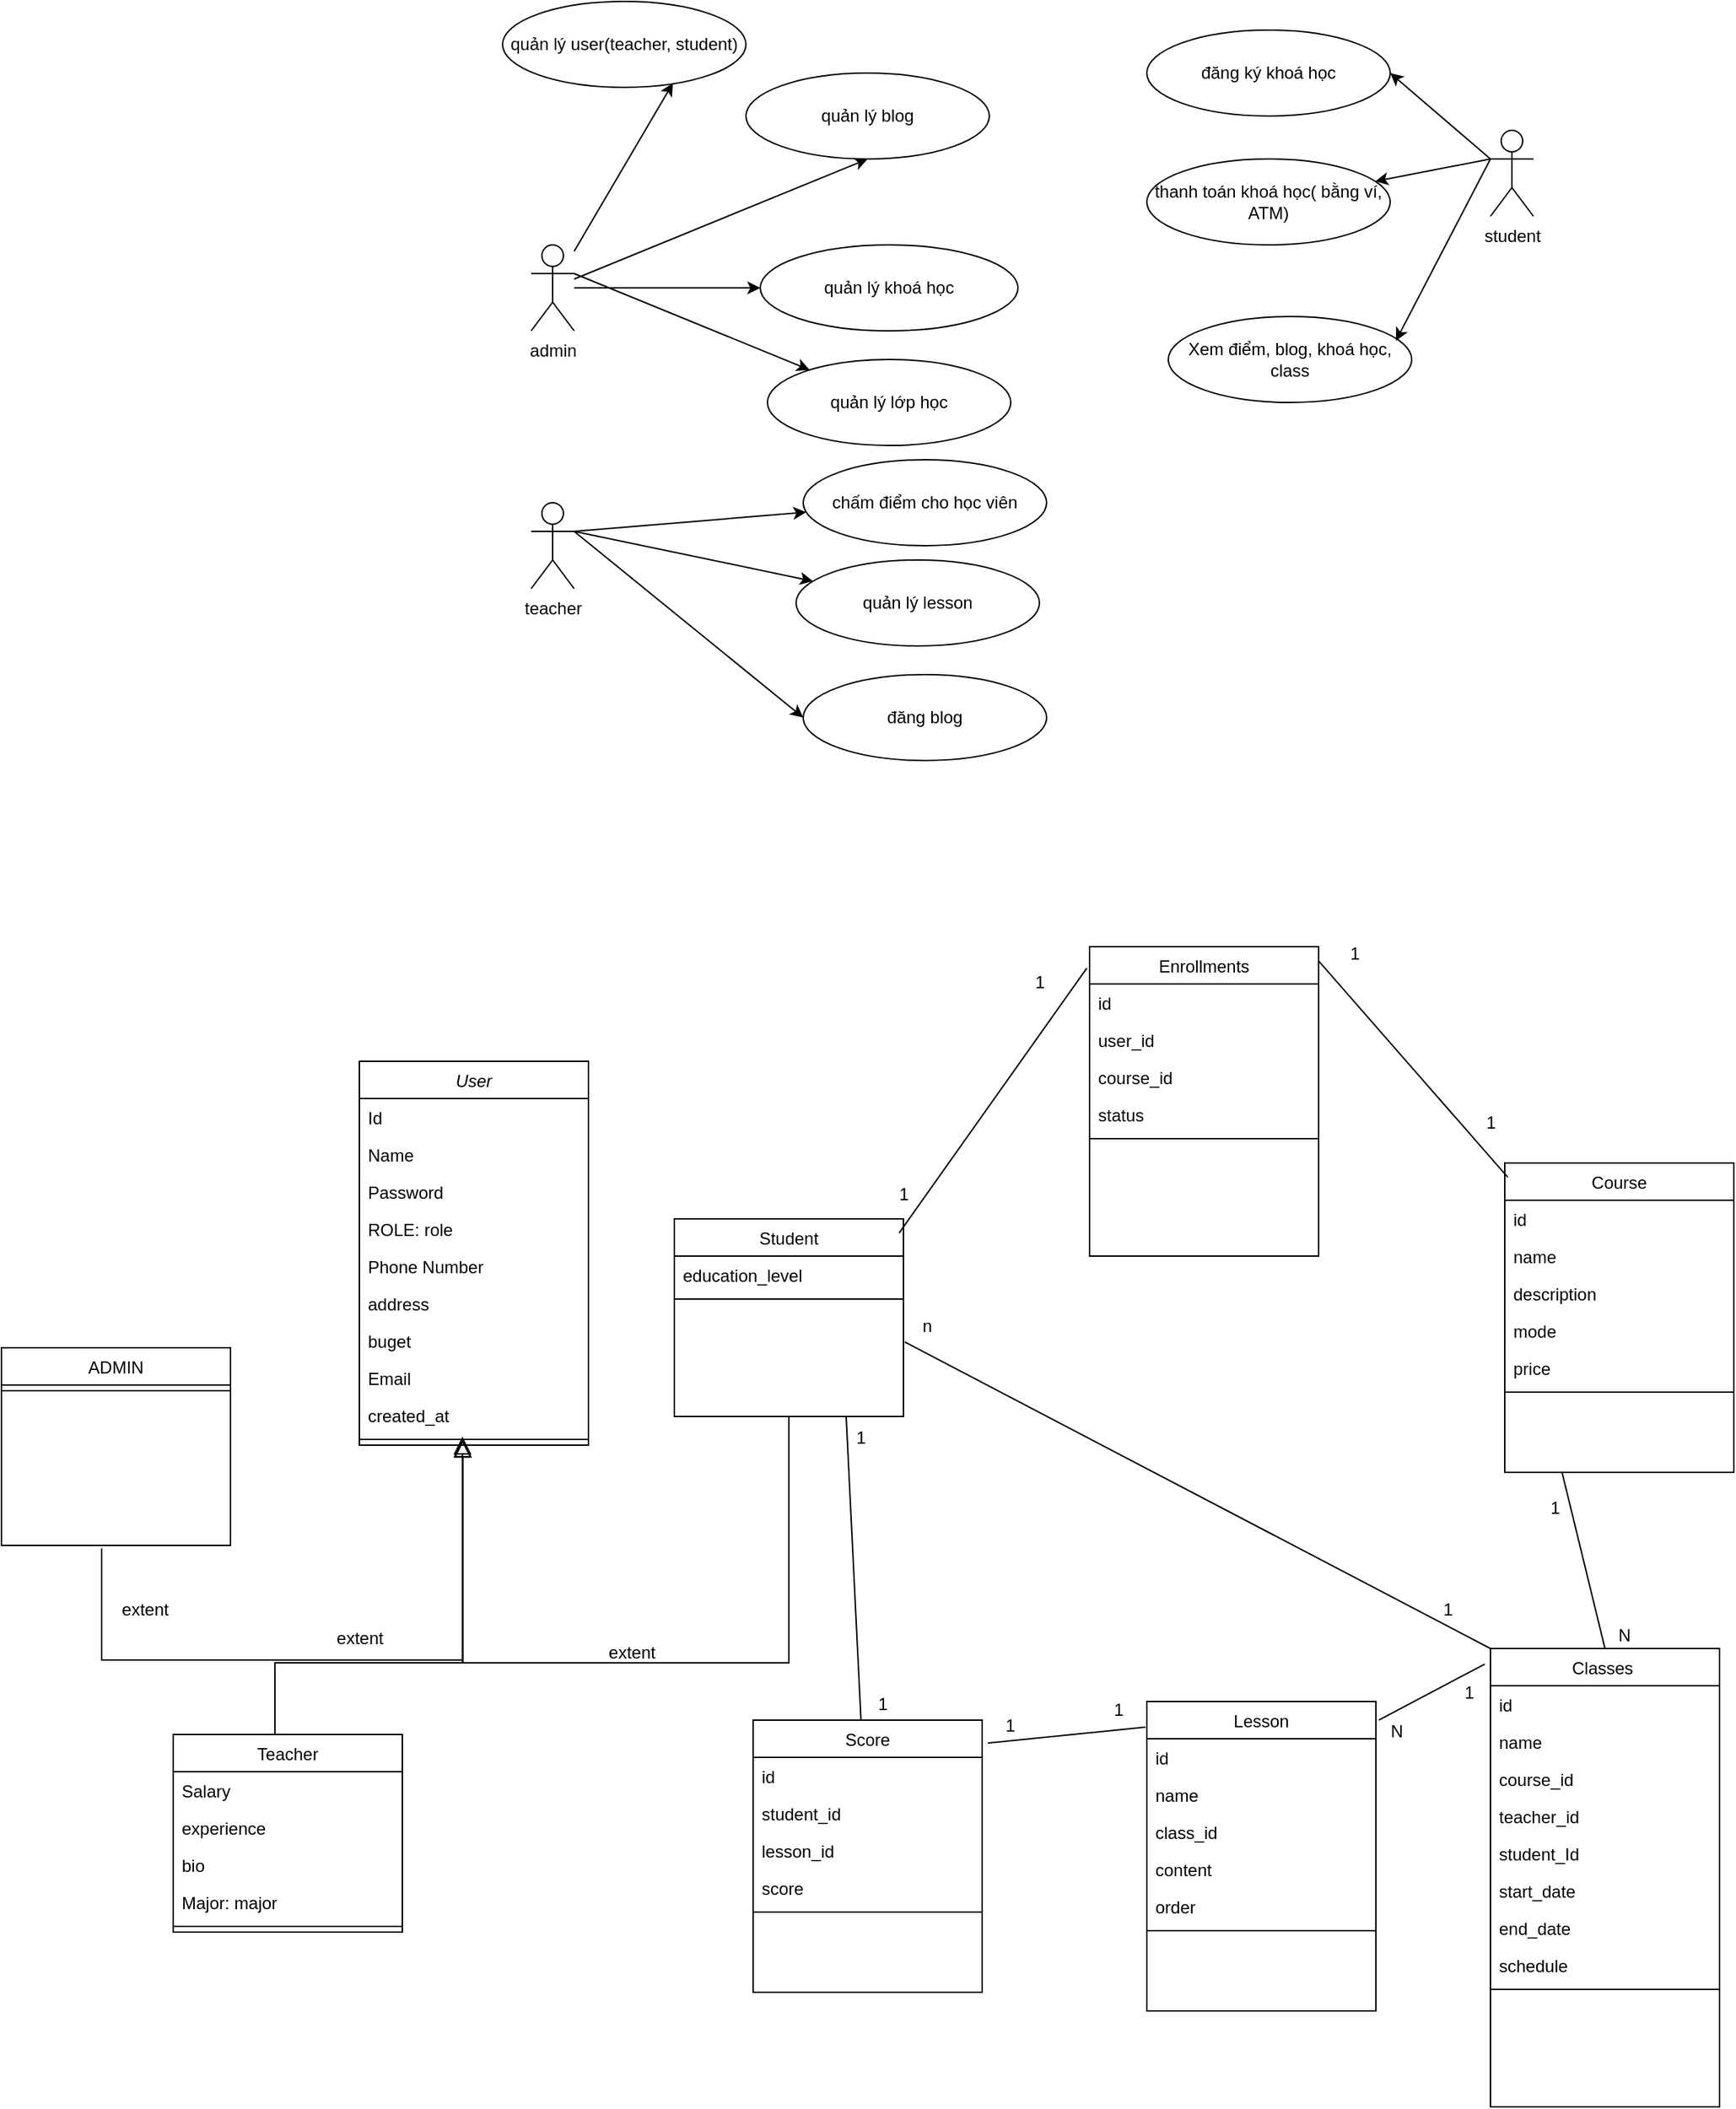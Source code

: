 <mxfile version="26.0.3">
  <diagram name="Trang-1" id="rVKyR7nh_XiS1FZYdpux">
    <mxGraphModel dx="2193" dy="2165" grid="1" gridSize="10" guides="1" tooltips="1" connect="1" arrows="1" fold="1" page="0" pageScale="1" pageWidth="827" pageHeight="1169" math="0" shadow="0">
      <root>
        <mxCell id="0" />
        <mxCell id="1" parent="0" />
        <mxCell id="aw_i3ZSyZ6pOpb74CxK2-1" value="User" style="swimlane;fontStyle=2;align=center;verticalAlign=top;childLayout=stackLayout;horizontal=1;startSize=26;horizontalStack=0;resizeParent=1;resizeLast=0;collapsible=1;marginBottom=0;rounded=0;shadow=0;strokeWidth=1;" parent="1" vertex="1">
          <mxGeometry x="40" y="-90" width="160" height="268" as="geometry">
            <mxRectangle x="230" y="140" width="160" height="26" as="alternateBounds" />
          </mxGeometry>
        </mxCell>
        <mxCell id="aw_i3ZSyZ6pOpb74CxK2-2" value="Id" style="text;align=left;verticalAlign=top;spacingLeft=4;spacingRight=4;overflow=hidden;rotatable=0;points=[[0,0.5],[1,0.5]];portConstraint=eastwest;" parent="aw_i3ZSyZ6pOpb74CxK2-1" vertex="1">
          <mxGeometry y="26" width="160" height="26" as="geometry" />
        </mxCell>
        <mxCell id="aw_i3ZSyZ6pOpb74CxK2-8" value="Name" style="text;align=left;verticalAlign=top;spacingLeft=4;spacingRight=4;overflow=hidden;rotatable=0;points=[[0,0.5],[1,0.5]];portConstraint=eastwest;" parent="aw_i3ZSyZ6pOpb74CxK2-1" vertex="1">
          <mxGeometry y="52" width="160" height="26" as="geometry" />
        </mxCell>
        <mxCell id="aw_i3ZSyZ6pOpb74CxK2-9" value="Password" style="text;align=left;verticalAlign=top;spacingLeft=4;spacingRight=4;overflow=hidden;rotatable=0;points=[[0,0.5],[1,0.5]];portConstraint=eastwest;" parent="aw_i3ZSyZ6pOpb74CxK2-1" vertex="1">
          <mxGeometry y="78" width="160" height="26" as="geometry" />
        </mxCell>
        <mxCell id="aw_i3ZSyZ6pOpb74CxK2-10" value="ROLE: role" style="text;align=left;verticalAlign=top;spacingLeft=4;spacingRight=4;overflow=hidden;rotatable=0;points=[[0,0.5],[1,0.5]];portConstraint=eastwest;" parent="aw_i3ZSyZ6pOpb74CxK2-1" vertex="1">
          <mxGeometry y="104" width="160" height="26" as="geometry" />
        </mxCell>
        <mxCell id="aw_i3ZSyZ6pOpb74CxK2-3" value="Phone Number" style="text;align=left;verticalAlign=top;spacingLeft=4;spacingRight=4;overflow=hidden;rotatable=0;points=[[0,0.5],[1,0.5]];portConstraint=eastwest;rounded=0;shadow=0;html=0;" parent="aw_i3ZSyZ6pOpb74CxK2-1" vertex="1">
          <mxGeometry y="130" width="160" height="26" as="geometry" />
        </mxCell>
        <mxCell id="aw_i3ZSyZ6pOpb74CxK2-41" value="address" style="text;align=left;verticalAlign=top;spacingLeft=4;spacingRight=4;overflow=hidden;rotatable=0;points=[[0,0.5],[1,0.5]];portConstraint=eastwest;rounded=0;shadow=0;html=0;" parent="aw_i3ZSyZ6pOpb74CxK2-1" vertex="1">
          <mxGeometry y="156" width="160" height="26" as="geometry" />
        </mxCell>
        <mxCell id="aw_i3ZSyZ6pOpb74CxK2-98" value="buget" style="text;align=left;verticalAlign=top;spacingLeft=4;spacingRight=4;overflow=hidden;rotatable=0;points=[[0,0.5],[1,0.5]];portConstraint=eastwest;rounded=0;shadow=0;html=0;" parent="aw_i3ZSyZ6pOpb74CxK2-1" vertex="1">
          <mxGeometry y="182" width="160" height="26" as="geometry" />
        </mxCell>
        <mxCell id="aw_i3ZSyZ6pOpb74CxK2-4" value="Email " style="text;align=left;verticalAlign=top;spacingLeft=4;spacingRight=4;overflow=hidden;rotatable=0;points=[[0,0.5],[1,0.5]];portConstraint=eastwest;rounded=0;shadow=0;html=0;" parent="aw_i3ZSyZ6pOpb74CxK2-1" vertex="1">
          <mxGeometry y="208" width="160" height="26" as="geometry" />
        </mxCell>
        <mxCell id="aw_i3ZSyZ6pOpb74CxK2-11" value="created_at" style="text;align=left;verticalAlign=top;spacingLeft=4;spacingRight=4;overflow=hidden;rotatable=0;points=[[0,0.5],[1,0.5]];portConstraint=eastwest;rounded=0;shadow=0;html=0;" parent="aw_i3ZSyZ6pOpb74CxK2-1" vertex="1">
          <mxGeometry y="234" width="160" height="26" as="geometry" />
        </mxCell>
        <mxCell id="aw_i3ZSyZ6pOpb74CxK2-6" value="" style="line;html=1;strokeWidth=1;align=left;verticalAlign=middle;spacingTop=-1;spacingLeft=3;spacingRight=3;rotatable=0;labelPosition=right;points=[];portConstraint=eastwest;" parent="aw_i3ZSyZ6pOpb74CxK2-1" vertex="1">
          <mxGeometry y="260" width="160" height="8" as="geometry" />
        </mxCell>
        <mxCell id="aw_i3ZSyZ6pOpb74CxK2-22" value="Student" style="swimlane;fontStyle=0;align=center;verticalAlign=top;childLayout=stackLayout;horizontal=1;startSize=26;horizontalStack=0;resizeParent=1;resizeLast=0;collapsible=1;marginBottom=0;rounded=0;shadow=0;strokeWidth=1;" parent="1" vertex="1">
          <mxGeometry x="260" y="20" width="160" height="138" as="geometry">
            <mxRectangle x="130" y="380" width="160" height="26" as="alternateBounds" />
          </mxGeometry>
        </mxCell>
        <mxCell id="aw_i3ZSyZ6pOpb74CxK2-23" value="education_level" style="text;align=left;verticalAlign=top;spacingLeft=4;spacingRight=4;overflow=hidden;rotatable=0;points=[[0,0.5],[1,0.5]];portConstraint=eastwest;" parent="aw_i3ZSyZ6pOpb74CxK2-22" vertex="1">
          <mxGeometry y="26" width="160" height="26" as="geometry" />
        </mxCell>
        <mxCell id="aw_i3ZSyZ6pOpb74CxK2-25" value="" style="line;html=1;strokeWidth=1;align=left;verticalAlign=middle;spacingTop=-1;spacingLeft=3;spacingRight=3;rotatable=0;labelPosition=right;points=[];portConstraint=eastwest;" parent="aw_i3ZSyZ6pOpb74CxK2-22" vertex="1">
          <mxGeometry y="52" width="160" height="8" as="geometry" />
        </mxCell>
        <mxCell id="aw_i3ZSyZ6pOpb74CxK2-28" value="" style="endArrow=block;endSize=10;endFill=0;shadow=0;strokeWidth=1;rounded=0;curved=0;edgeStyle=elbowEdgeStyle;elbow=vertical;entryX=0.452;entryY=0.523;entryDx=0;entryDy=0;entryPerimeter=0;exitX=0.444;exitY=0.029;exitDx=0;exitDy=0;exitPerimeter=0;" parent="1" source="aw_i3ZSyZ6pOpb74CxK2-30" target="aw_i3ZSyZ6pOpb74CxK2-6" edge="1">
          <mxGeometry width="160" relative="1" as="geometry">
            <mxPoint x="243.04" y="367.034" as="sourcePoint" />
            <mxPoint x="130" y="308" as="targetPoint" />
            <Array as="points">
              <mxPoint x="200" y="330" />
            </Array>
          </mxGeometry>
        </mxCell>
        <mxCell id="aw_i3ZSyZ6pOpb74CxK2-29" value="" style="endArrow=block;endSize=10;endFill=0;shadow=0;strokeWidth=1;rounded=0;curved=0;edgeStyle=elbowEdgeStyle;elbow=vertical;entryX=0.45;entryY=0.5;entryDx=0;entryDy=0;entryPerimeter=0;exitX=0.5;exitY=1;exitDx=0;exitDy=0;" parent="1" source="aw_i3ZSyZ6pOpb74CxK2-22" target="aw_i3ZSyZ6pOpb74CxK2-6" edge="1">
          <mxGeometry width="160" relative="1" as="geometry">
            <mxPoint x="340" y="170" as="sourcePoint" />
            <mxPoint x="140" y="282" as="targetPoint" />
            <Array as="points">
              <mxPoint x="110" y="330" />
            </Array>
          </mxGeometry>
        </mxCell>
        <mxCell id="aw_i3ZSyZ6pOpb74CxK2-30" value="Teacher" style="swimlane;fontStyle=0;align=center;verticalAlign=top;childLayout=stackLayout;horizontal=1;startSize=26;horizontalStack=0;resizeParent=1;resizeLast=0;collapsible=1;marginBottom=0;rounded=0;shadow=0;strokeWidth=1;" parent="1" vertex="1">
          <mxGeometry x="-90" y="380" width="160" height="138" as="geometry">
            <mxRectangle x="340" y="380" width="170" height="26" as="alternateBounds" />
          </mxGeometry>
        </mxCell>
        <mxCell id="aw_i3ZSyZ6pOpb74CxK2-31" value="Salary" style="text;align=left;verticalAlign=top;spacingLeft=4;spacingRight=4;overflow=hidden;rotatable=0;points=[[0,0.5],[1,0.5]];portConstraint=eastwest;" parent="aw_i3ZSyZ6pOpb74CxK2-30" vertex="1">
          <mxGeometry y="26" width="160" height="26" as="geometry" />
        </mxCell>
        <mxCell id="aw_i3ZSyZ6pOpb74CxK2-33" value="experience" style="text;align=left;verticalAlign=top;spacingLeft=4;spacingRight=4;overflow=hidden;rotatable=0;points=[[0,0.5],[1,0.5]];portConstraint=eastwest;" parent="aw_i3ZSyZ6pOpb74CxK2-30" vertex="1">
          <mxGeometry y="52" width="160" height="26" as="geometry" />
        </mxCell>
        <mxCell id="aw_i3ZSyZ6pOpb74CxK2-34" value="bio" style="text;align=left;verticalAlign=top;spacingLeft=4;spacingRight=4;overflow=hidden;rotatable=0;points=[[0,0.5],[1,0.5]];portConstraint=eastwest;" parent="aw_i3ZSyZ6pOpb74CxK2-30" vertex="1">
          <mxGeometry y="78" width="160" height="26" as="geometry" />
        </mxCell>
        <mxCell id="aw_i3ZSyZ6pOpb74CxK2-35" value="Major: major&#xa;" style="text;align=left;verticalAlign=top;spacingLeft=4;spacingRight=4;overflow=hidden;rotatable=0;points=[[0,0.5],[1,0.5]];portConstraint=eastwest;" parent="aw_i3ZSyZ6pOpb74CxK2-30" vertex="1">
          <mxGeometry y="104" width="160" height="26" as="geometry" />
        </mxCell>
        <mxCell id="aw_i3ZSyZ6pOpb74CxK2-32" value="" style="line;html=1;strokeWidth=1;align=left;verticalAlign=middle;spacingTop=-1;spacingLeft=3;spacingRight=3;rotatable=0;labelPosition=right;points=[];portConstraint=eastwest;" parent="aw_i3ZSyZ6pOpb74CxK2-30" vertex="1">
          <mxGeometry y="130" width="160" height="8" as="geometry" />
        </mxCell>
        <mxCell id="aw_i3ZSyZ6pOpb74CxK2-36" value="Course" style="swimlane;fontStyle=0;align=center;verticalAlign=top;childLayout=stackLayout;horizontal=1;startSize=26;horizontalStack=0;resizeParent=1;resizeLast=0;collapsible=1;marginBottom=0;rounded=0;shadow=0;strokeWidth=1;" parent="1" vertex="1">
          <mxGeometry x="840" y="-19" width="160" height="216" as="geometry">
            <mxRectangle x="130" y="380" width="160" height="26" as="alternateBounds" />
          </mxGeometry>
        </mxCell>
        <mxCell id="aw_i3ZSyZ6pOpb74CxK2-37" value="id" style="text;align=left;verticalAlign=top;spacingLeft=4;spacingRight=4;overflow=hidden;rotatable=0;points=[[0,0.5],[1,0.5]];portConstraint=eastwest;" parent="aw_i3ZSyZ6pOpb74CxK2-36" vertex="1">
          <mxGeometry y="26" width="160" height="26" as="geometry" />
        </mxCell>
        <mxCell id="aw_i3ZSyZ6pOpb74CxK2-42" value="name" style="text;align=left;verticalAlign=top;spacingLeft=4;spacingRight=4;overflow=hidden;rotatable=0;points=[[0,0.5],[1,0.5]];portConstraint=eastwest;" parent="aw_i3ZSyZ6pOpb74CxK2-36" vertex="1">
          <mxGeometry y="52" width="160" height="26" as="geometry" />
        </mxCell>
        <mxCell id="aw_i3ZSyZ6pOpb74CxK2-44" value="description" style="text;align=left;verticalAlign=top;spacingLeft=4;spacingRight=4;overflow=hidden;rotatable=0;points=[[0,0.5],[1,0.5]];portConstraint=eastwest;" parent="aw_i3ZSyZ6pOpb74CxK2-36" vertex="1">
          <mxGeometry y="78" width="160" height="26" as="geometry" />
        </mxCell>
        <mxCell id="aw_i3ZSyZ6pOpb74CxK2-45" value="mode" style="text;align=left;verticalAlign=top;spacingLeft=4;spacingRight=4;overflow=hidden;rotatable=0;points=[[0,0.5],[1,0.5]];portConstraint=eastwest;" parent="aw_i3ZSyZ6pOpb74CxK2-36" vertex="1">
          <mxGeometry y="104" width="160" height="26" as="geometry" />
        </mxCell>
        <mxCell id="aw_i3ZSyZ6pOpb74CxK2-94" value="price" style="text;align=left;verticalAlign=top;spacingLeft=4;spacingRight=4;overflow=hidden;rotatable=0;points=[[0,0.5],[1,0.5]];portConstraint=eastwest;" parent="aw_i3ZSyZ6pOpb74CxK2-36" vertex="1">
          <mxGeometry y="130" width="160" height="26" as="geometry" />
        </mxCell>
        <mxCell id="aw_i3ZSyZ6pOpb74CxK2-38" value="" style="line;html=1;strokeWidth=1;align=left;verticalAlign=middle;spacingTop=-1;spacingLeft=3;spacingRight=3;rotatable=0;labelPosition=right;points=[];portConstraint=eastwest;" parent="aw_i3ZSyZ6pOpb74CxK2-36" vertex="1">
          <mxGeometry y="156" width="160" height="8" as="geometry" />
        </mxCell>
        <mxCell id="aw_i3ZSyZ6pOpb74CxK2-46" value="Classes " style="swimlane;fontStyle=0;align=center;verticalAlign=top;childLayout=stackLayout;horizontal=1;startSize=26;horizontalStack=0;resizeParent=1;resizeLast=0;collapsible=1;marginBottom=0;rounded=0;shadow=0;strokeWidth=1;" parent="1" vertex="1">
          <mxGeometry x="830" y="320" width="160" height="320" as="geometry">
            <mxRectangle x="130" y="380" width="160" height="26" as="alternateBounds" />
          </mxGeometry>
        </mxCell>
        <mxCell id="aw_i3ZSyZ6pOpb74CxK2-47" value="id" style="text;align=left;verticalAlign=top;spacingLeft=4;spacingRight=4;overflow=hidden;rotatable=0;points=[[0,0.5],[1,0.5]];portConstraint=eastwest;" parent="aw_i3ZSyZ6pOpb74CxK2-46" vertex="1">
          <mxGeometry y="26" width="160" height="26" as="geometry" />
        </mxCell>
        <mxCell id="aw_i3ZSyZ6pOpb74CxK2-48" value="name" style="text;align=left;verticalAlign=top;spacingLeft=4;spacingRight=4;overflow=hidden;rotatable=0;points=[[0,0.5],[1,0.5]];portConstraint=eastwest;" parent="aw_i3ZSyZ6pOpb74CxK2-46" vertex="1">
          <mxGeometry y="52" width="160" height="26" as="geometry" />
        </mxCell>
        <mxCell id="aw_i3ZSyZ6pOpb74CxK2-49" value="course_id" style="text;align=left;verticalAlign=top;spacingLeft=4;spacingRight=4;overflow=hidden;rotatable=0;points=[[0,0.5],[1,0.5]];portConstraint=eastwest;" parent="aw_i3ZSyZ6pOpb74CxK2-46" vertex="1">
          <mxGeometry y="78" width="160" height="26" as="geometry" />
        </mxCell>
        <mxCell id="aw_i3ZSyZ6pOpb74CxK2-50" value="teacher_id" style="text;align=left;verticalAlign=top;spacingLeft=4;spacingRight=4;overflow=hidden;rotatable=0;points=[[0,0.5],[1,0.5]];portConstraint=eastwest;" parent="aw_i3ZSyZ6pOpb74CxK2-46" vertex="1">
          <mxGeometry y="104" width="160" height="26" as="geometry" />
        </mxCell>
        <mxCell id="aw_i3ZSyZ6pOpb74CxK2-68" value="student_Id&#xa;" style="text;align=left;verticalAlign=top;spacingLeft=4;spacingRight=4;overflow=hidden;rotatable=0;points=[[0,0.5],[1,0.5]];portConstraint=eastwest;" parent="aw_i3ZSyZ6pOpb74CxK2-46" vertex="1">
          <mxGeometry y="130" width="160" height="26" as="geometry" />
        </mxCell>
        <mxCell id="aw_i3ZSyZ6pOpb74CxK2-51" value="start_date" style="text;align=left;verticalAlign=top;spacingLeft=4;spacingRight=4;overflow=hidden;rotatable=0;points=[[0,0.5],[1,0.5]];portConstraint=eastwest;" parent="aw_i3ZSyZ6pOpb74CxK2-46" vertex="1">
          <mxGeometry y="156" width="160" height="26" as="geometry" />
        </mxCell>
        <mxCell id="aw_i3ZSyZ6pOpb74CxK2-55" value="end_date" style="text;align=left;verticalAlign=top;spacingLeft=4;spacingRight=4;overflow=hidden;rotatable=0;points=[[0,0.5],[1,0.5]];portConstraint=eastwest;" parent="aw_i3ZSyZ6pOpb74CxK2-46" vertex="1">
          <mxGeometry y="182" width="160" height="26" as="geometry" />
        </mxCell>
        <mxCell id="aw_i3ZSyZ6pOpb74CxK2-56" value="schedule" style="text;align=left;verticalAlign=top;spacingLeft=4;spacingRight=4;overflow=hidden;rotatable=0;points=[[0,0.5],[1,0.5]];portConstraint=eastwest;" parent="aw_i3ZSyZ6pOpb74CxK2-46" vertex="1">
          <mxGeometry y="208" width="160" height="26" as="geometry" />
        </mxCell>
        <mxCell id="aw_i3ZSyZ6pOpb74CxK2-52" value="" style="line;html=1;strokeWidth=1;align=left;verticalAlign=middle;spacingTop=-1;spacingLeft=3;spacingRight=3;rotatable=0;labelPosition=right;points=[];portConstraint=eastwest;" parent="aw_i3ZSyZ6pOpb74CxK2-46" vertex="1">
          <mxGeometry y="234" width="160" height="8" as="geometry" />
        </mxCell>
        <mxCell id="aw_i3ZSyZ6pOpb74CxK2-57" value="Lesson" style="swimlane;fontStyle=0;align=center;verticalAlign=top;childLayout=stackLayout;horizontal=1;startSize=26;horizontalStack=0;resizeParent=1;resizeLast=0;collapsible=1;marginBottom=0;rounded=0;shadow=0;strokeWidth=1;" parent="1" vertex="1">
          <mxGeometry x="590" y="357" width="160" height="216" as="geometry">
            <mxRectangle x="130" y="380" width="160" height="26" as="alternateBounds" />
          </mxGeometry>
        </mxCell>
        <mxCell id="aw_i3ZSyZ6pOpb74CxK2-58" value="id" style="text;align=left;verticalAlign=top;spacingLeft=4;spacingRight=4;overflow=hidden;rotatable=0;points=[[0,0.5],[1,0.5]];portConstraint=eastwest;" parent="aw_i3ZSyZ6pOpb74CxK2-57" vertex="1">
          <mxGeometry y="26" width="160" height="26" as="geometry" />
        </mxCell>
        <mxCell id="aw_i3ZSyZ6pOpb74CxK2-60" value="name" style="text;align=left;verticalAlign=top;spacingLeft=4;spacingRight=4;overflow=hidden;rotatable=0;points=[[0,0.5],[1,0.5]];portConstraint=eastwest;" parent="aw_i3ZSyZ6pOpb74CxK2-57" vertex="1">
          <mxGeometry y="52" width="160" height="26" as="geometry" />
        </mxCell>
        <mxCell id="aw_i3ZSyZ6pOpb74CxK2-102" value="class_id" style="text;align=left;verticalAlign=top;spacingLeft=4;spacingRight=4;overflow=hidden;rotatable=0;points=[[0,0.5],[1,0.5]];portConstraint=eastwest;" parent="aw_i3ZSyZ6pOpb74CxK2-57" vertex="1">
          <mxGeometry y="78" width="160" height="26" as="geometry" />
        </mxCell>
        <mxCell id="aw_i3ZSyZ6pOpb74CxK2-61" value="content" style="text;align=left;verticalAlign=top;spacingLeft=4;spacingRight=4;overflow=hidden;rotatable=0;points=[[0,0.5],[1,0.5]];portConstraint=eastwest;" parent="aw_i3ZSyZ6pOpb74CxK2-57" vertex="1">
          <mxGeometry y="104" width="160" height="26" as="geometry" />
        </mxCell>
        <mxCell id="aw_i3ZSyZ6pOpb74CxK2-62" value="order" style="text;align=left;verticalAlign=top;spacingLeft=4;spacingRight=4;overflow=hidden;rotatable=0;points=[[0,0.5],[1,0.5]];portConstraint=eastwest;" parent="aw_i3ZSyZ6pOpb74CxK2-57" vertex="1">
          <mxGeometry y="130" width="160" height="26" as="geometry" />
        </mxCell>
        <mxCell id="aw_i3ZSyZ6pOpb74CxK2-63" value="" style="line;html=1;strokeWidth=1;align=left;verticalAlign=middle;spacingTop=-1;spacingLeft=3;spacingRight=3;rotatable=0;labelPosition=right;points=[];portConstraint=eastwest;" parent="aw_i3ZSyZ6pOpb74CxK2-57" vertex="1">
          <mxGeometry y="156" width="160" height="8" as="geometry" />
        </mxCell>
        <mxCell id="aw_i3ZSyZ6pOpb74CxK2-69" value="Score" style="swimlane;fontStyle=0;align=center;verticalAlign=top;childLayout=stackLayout;horizontal=1;startSize=26;horizontalStack=0;resizeParent=1;resizeLast=0;collapsible=1;marginBottom=0;rounded=0;shadow=0;strokeWidth=1;" parent="1" vertex="1">
          <mxGeometry x="315" y="370" width="160" height="190" as="geometry">
            <mxRectangle x="130" y="380" width="160" height="26" as="alternateBounds" />
          </mxGeometry>
        </mxCell>
        <mxCell id="aw_i3ZSyZ6pOpb74CxK2-70" value="id&#xa;" style="text;align=left;verticalAlign=top;spacingLeft=4;spacingRight=4;overflow=hidden;rotatable=0;points=[[0,0.5],[1,0.5]];portConstraint=eastwest;" parent="aw_i3ZSyZ6pOpb74CxK2-69" vertex="1">
          <mxGeometry y="26" width="160" height="26" as="geometry" />
        </mxCell>
        <mxCell id="aw_i3ZSyZ6pOpb74CxK2-76" value="student_id" style="text;align=left;verticalAlign=top;spacingLeft=4;spacingRight=4;overflow=hidden;rotatable=0;points=[[0,0.5],[1,0.5]];portConstraint=eastwest;" parent="aw_i3ZSyZ6pOpb74CxK2-69" vertex="1">
          <mxGeometry y="52" width="160" height="26" as="geometry" />
        </mxCell>
        <mxCell id="aw_i3ZSyZ6pOpb74CxK2-77" value="lesson_id" style="text;align=left;verticalAlign=top;spacingLeft=4;spacingRight=4;overflow=hidden;rotatable=0;points=[[0,0.5],[1,0.5]];portConstraint=eastwest;" parent="aw_i3ZSyZ6pOpb74CxK2-69" vertex="1">
          <mxGeometry y="78" width="160" height="26" as="geometry" />
        </mxCell>
        <mxCell id="aw_i3ZSyZ6pOpb74CxK2-80" value="score" style="text;align=left;verticalAlign=top;spacingLeft=4;spacingRight=4;overflow=hidden;rotatable=0;points=[[0,0.5],[1,0.5]];portConstraint=eastwest;" parent="aw_i3ZSyZ6pOpb74CxK2-69" vertex="1">
          <mxGeometry y="104" width="160" height="26" as="geometry" />
        </mxCell>
        <mxCell id="aw_i3ZSyZ6pOpb74CxK2-71" value="" style="line;html=1;strokeWidth=1;align=left;verticalAlign=middle;spacingTop=-1;spacingLeft=3;spacingRight=3;rotatable=0;labelPosition=right;points=[];portConstraint=eastwest;" parent="aw_i3ZSyZ6pOpb74CxK2-69" vertex="1">
          <mxGeometry y="130" width="160" height="8" as="geometry" />
        </mxCell>
        <mxCell id="aw_i3ZSyZ6pOpb74CxK2-82" value="Enrollments" style="swimlane;fontStyle=0;align=center;verticalAlign=top;childLayout=stackLayout;horizontal=1;startSize=26;horizontalStack=0;resizeParent=1;resizeLast=0;collapsible=1;marginBottom=0;rounded=0;shadow=0;strokeWidth=1;" parent="1" vertex="1">
          <mxGeometry x="550" y="-170" width="160" height="216" as="geometry">
            <mxRectangle x="130" y="380" width="160" height="26" as="alternateBounds" />
          </mxGeometry>
        </mxCell>
        <mxCell id="aw_i3ZSyZ6pOpb74CxK2-83" value="id" style="text;align=left;verticalAlign=top;spacingLeft=4;spacingRight=4;overflow=hidden;rotatable=0;points=[[0,0.5],[1,0.5]];portConstraint=eastwest;" parent="aw_i3ZSyZ6pOpb74CxK2-82" vertex="1">
          <mxGeometry y="26" width="160" height="26" as="geometry" />
        </mxCell>
        <mxCell id="aw_i3ZSyZ6pOpb74CxK2-84" value="user_id" style="text;align=left;verticalAlign=top;spacingLeft=4;spacingRight=4;overflow=hidden;rotatable=0;points=[[0,0.5],[1,0.5]];portConstraint=eastwest;" parent="aw_i3ZSyZ6pOpb74CxK2-82" vertex="1">
          <mxGeometry y="52" width="160" height="26" as="geometry" />
        </mxCell>
        <mxCell id="aw_i3ZSyZ6pOpb74CxK2-85" value="course_id" style="text;align=left;verticalAlign=top;spacingLeft=4;spacingRight=4;overflow=hidden;rotatable=0;points=[[0,0.5],[1,0.5]];portConstraint=eastwest;" parent="aw_i3ZSyZ6pOpb74CxK2-82" vertex="1">
          <mxGeometry y="78" width="160" height="26" as="geometry" />
        </mxCell>
        <mxCell id="aw_i3ZSyZ6pOpb74CxK2-86" value="status" style="text;align=left;verticalAlign=top;spacingLeft=4;spacingRight=4;overflow=hidden;rotatable=0;points=[[0,0.5],[1,0.5]];portConstraint=eastwest;" parent="aw_i3ZSyZ6pOpb74CxK2-82" vertex="1">
          <mxGeometry y="104" width="160" height="26" as="geometry" />
        </mxCell>
        <mxCell id="aw_i3ZSyZ6pOpb74CxK2-87" value="" style="line;html=1;strokeWidth=1;align=left;verticalAlign=middle;spacingTop=-1;spacingLeft=3;spacingRight=3;rotatable=0;labelPosition=right;points=[];portConstraint=eastwest;" parent="aw_i3ZSyZ6pOpb74CxK2-82" vertex="1">
          <mxGeometry y="130" width="160" height="8" as="geometry" />
        </mxCell>
        <mxCell id="heB53jGHx2SAs-rPZqRT-1" value="admin" style="shape=umlActor;verticalLabelPosition=bottom;verticalAlign=top;html=1;outlineConnect=0;" parent="1" vertex="1">
          <mxGeometry x="160" y="-660" width="30" height="60" as="geometry" />
        </mxCell>
        <mxCell id="heB53jGHx2SAs-rPZqRT-2" value="teacher" style="shape=umlActor;verticalLabelPosition=bottom;verticalAlign=top;html=1;outlineConnect=0;" parent="1" vertex="1">
          <mxGeometry x="160" y="-480" width="30" height="60" as="geometry" />
        </mxCell>
        <mxCell id="heB53jGHx2SAs-rPZqRT-6" value="quản lý blog" style="ellipse;whiteSpace=wrap;html=1;" parent="1" vertex="1">
          <mxGeometry x="310" y="-780" width="170" height="60" as="geometry" />
        </mxCell>
        <mxCell id="heB53jGHx2SAs-rPZqRT-7" style="edgeStyle=orthogonalEdgeStyle;rounded=0;orthogonalLoop=1;jettySize=auto;html=1;exitX=0.5;exitY=1;exitDx=0;exitDy=0;" parent="1" source="heB53jGHx2SAs-rPZqRT-6" target="heB53jGHx2SAs-rPZqRT-6" edge="1">
          <mxGeometry relative="1" as="geometry" />
        </mxCell>
        <mxCell id="heB53jGHx2SAs-rPZqRT-9" value="quản lý khoá học" style="ellipse;whiteSpace=wrap;html=1;" parent="1" vertex="1">
          <mxGeometry x="320" y="-660" width="180" height="60" as="geometry" />
        </mxCell>
        <mxCell id="heB53jGHx2SAs-rPZqRT-10" value="quản lý lớp học" style="ellipse;whiteSpace=wrap;html=1;" parent="1" vertex="1">
          <mxGeometry x="325" y="-580" width="170" height="60" as="geometry" />
        </mxCell>
        <mxCell id="heB53jGHx2SAs-rPZqRT-11" value="quản lý user(teacher, student)" style="ellipse;whiteSpace=wrap;html=1;" parent="1" vertex="1">
          <mxGeometry x="140" y="-830" width="170" height="60" as="geometry" />
        </mxCell>
        <mxCell id="heB53jGHx2SAs-rPZqRT-12" value="chấm điểm cho học viên" style="ellipse;whiteSpace=wrap;html=1;" parent="1" vertex="1">
          <mxGeometry x="350" y="-510" width="170" height="60" as="geometry" />
        </mxCell>
        <mxCell id="heB53jGHx2SAs-rPZqRT-13" value="đăng blog" style="ellipse;whiteSpace=wrap;html=1;" parent="1" vertex="1">
          <mxGeometry x="350" y="-360" width="170" height="60" as="geometry" />
        </mxCell>
        <mxCell id="heB53jGHx2SAs-rPZqRT-14" value="quản lý lesson" style="ellipse;whiteSpace=wrap;html=1;" parent="1" vertex="1">
          <mxGeometry x="345" y="-440" width="170" height="60" as="geometry" />
        </mxCell>
        <mxCell id="heB53jGHx2SAs-rPZqRT-15" value="student" style="shape=umlActor;verticalLabelPosition=bottom;verticalAlign=top;html=1;outlineConnect=0;" parent="1" vertex="1">
          <mxGeometry x="830" y="-740" width="30" height="60" as="geometry" />
        </mxCell>
        <mxCell id="heB53jGHx2SAs-rPZqRT-16" value="đăng ký khoá học" style="ellipse;whiteSpace=wrap;html=1;" parent="1" vertex="1">
          <mxGeometry x="590" y="-810" width="170" height="60" as="geometry" />
        </mxCell>
        <mxCell id="heB53jGHx2SAs-rPZqRT-17" value="thanh toán khoá học( bằng ví, ATM)" style="ellipse;whiteSpace=wrap;html=1;" parent="1" vertex="1">
          <mxGeometry x="590" y="-720" width="170" height="60" as="geometry" />
        </mxCell>
        <mxCell id="heB53jGHx2SAs-rPZqRT-19" value="Xem điểm, blog, khoá học, class" style="ellipse;whiteSpace=wrap;html=1;" parent="1" vertex="1">
          <mxGeometry x="605" y="-610" width="170" height="60" as="geometry" />
        </mxCell>
        <mxCell id="heB53jGHx2SAs-rPZqRT-20" value="" style="endArrow=classic;html=1;rounded=0;entryX=0.7;entryY=0.95;entryDx=0;entryDy=0;entryPerimeter=0;" parent="1" source="heB53jGHx2SAs-rPZqRT-1" target="heB53jGHx2SAs-rPZqRT-11" edge="1">
          <mxGeometry width="50" height="50" relative="1" as="geometry">
            <mxPoint x="370" y="-650" as="sourcePoint" />
            <mxPoint x="420" y="-700" as="targetPoint" />
          </mxGeometry>
        </mxCell>
        <mxCell id="heB53jGHx2SAs-rPZqRT-21" value="" style="endArrow=classic;html=1;rounded=0;entryX=0.5;entryY=1;entryDx=0;entryDy=0;" parent="1" source="heB53jGHx2SAs-rPZqRT-1" target="heB53jGHx2SAs-rPZqRT-6" edge="1">
          <mxGeometry width="50" height="50" relative="1" as="geometry">
            <mxPoint x="370" y="-650" as="sourcePoint" />
            <mxPoint x="420" y="-700" as="targetPoint" />
          </mxGeometry>
        </mxCell>
        <mxCell id="heB53jGHx2SAs-rPZqRT-22" value="" style="endArrow=classic;html=1;rounded=0;" parent="1" source="heB53jGHx2SAs-rPZqRT-1" target="heB53jGHx2SAs-rPZqRT-9" edge="1">
          <mxGeometry width="50" height="50" relative="1" as="geometry">
            <mxPoint x="370" y="-650" as="sourcePoint" />
            <mxPoint x="420" y="-700" as="targetPoint" />
          </mxGeometry>
        </mxCell>
        <mxCell id="heB53jGHx2SAs-rPZqRT-23" value="" style="endArrow=classic;html=1;rounded=0;exitX=1;exitY=0.333;exitDx=0;exitDy=0;exitPerimeter=0;" parent="1" source="heB53jGHx2SAs-rPZqRT-1" target="heB53jGHx2SAs-rPZqRT-10" edge="1">
          <mxGeometry width="50" height="50" relative="1" as="geometry">
            <mxPoint x="370" y="-680" as="sourcePoint" />
            <mxPoint x="420" y="-730" as="targetPoint" />
          </mxGeometry>
        </mxCell>
        <mxCell id="heB53jGHx2SAs-rPZqRT-24" value="" style="endArrow=classic;html=1;rounded=0;exitX=1;exitY=0.333;exitDx=0;exitDy=0;exitPerimeter=0;" parent="1" source="heB53jGHx2SAs-rPZqRT-2" target="heB53jGHx2SAs-rPZqRT-12" edge="1">
          <mxGeometry width="50" height="50" relative="1" as="geometry">
            <mxPoint x="370" y="-560" as="sourcePoint" />
            <mxPoint x="420" y="-610" as="targetPoint" />
          </mxGeometry>
        </mxCell>
        <mxCell id="heB53jGHx2SAs-rPZqRT-25" value="" style="endArrow=classic;html=1;rounded=0;exitX=1;exitY=0.333;exitDx=0;exitDy=0;exitPerimeter=0;" parent="1" source="heB53jGHx2SAs-rPZqRT-2" target="heB53jGHx2SAs-rPZqRT-14" edge="1">
          <mxGeometry width="50" height="50" relative="1" as="geometry">
            <mxPoint x="370" y="-560" as="sourcePoint" />
            <mxPoint x="420" y="-610" as="targetPoint" />
          </mxGeometry>
        </mxCell>
        <mxCell id="heB53jGHx2SAs-rPZqRT-26" value="" style="endArrow=classic;html=1;rounded=0;exitX=1;exitY=0.333;exitDx=0;exitDy=0;exitPerimeter=0;entryX=0;entryY=0.5;entryDx=0;entryDy=0;" parent="1" source="heB53jGHx2SAs-rPZqRT-2" target="heB53jGHx2SAs-rPZqRT-13" edge="1">
          <mxGeometry width="50" height="50" relative="1" as="geometry">
            <mxPoint x="370" y="-560" as="sourcePoint" />
            <mxPoint x="420" y="-610" as="targetPoint" />
          </mxGeometry>
        </mxCell>
        <mxCell id="heB53jGHx2SAs-rPZqRT-30" value="" style="endArrow=classic;html=1;rounded=0;entryX=1;entryY=0.5;entryDx=0;entryDy=0;exitX=0;exitY=0.333;exitDx=0;exitDy=0;exitPerimeter=0;" parent="1" source="heB53jGHx2SAs-rPZqRT-15" target="heB53jGHx2SAs-rPZqRT-16" edge="1">
          <mxGeometry width="50" height="50" relative="1" as="geometry">
            <mxPoint x="370" y="-560" as="sourcePoint" />
            <mxPoint x="420" y="-610" as="targetPoint" />
          </mxGeometry>
        </mxCell>
        <mxCell id="heB53jGHx2SAs-rPZqRT-31" value="" style="endArrow=classic;html=1;rounded=0;exitX=0;exitY=0.333;exitDx=0;exitDy=0;exitPerimeter=0;" parent="1" source="heB53jGHx2SAs-rPZqRT-15" target="heB53jGHx2SAs-rPZqRT-17" edge="1">
          <mxGeometry width="50" height="50" relative="1" as="geometry">
            <mxPoint x="370" y="-560" as="sourcePoint" />
            <mxPoint x="420" y="-610" as="targetPoint" />
          </mxGeometry>
        </mxCell>
        <mxCell id="heB53jGHx2SAs-rPZqRT-32" value="" style="endArrow=classic;html=1;rounded=0;entryX=0.935;entryY=0.283;entryDx=0;entryDy=0;entryPerimeter=0;" parent="1" target="heB53jGHx2SAs-rPZqRT-19" edge="1">
          <mxGeometry width="50" height="50" relative="1" as="geometry">
            <mxPoint x="830" y="-720" as="sourcePoint" />
            <mxPoint x="420" y="-610" as="targetPoint" />
          </mxGeometry>
        </mxCell>
        <mxCell id="VZ9ixuqr7skVYwZhriUe-4" value="" style="endArrow=none;html=1;rounded=0;exitX=0.25;exitY=1;exitDx=0;exitDy=0;entryX=0.5;entryY=0;entryDx=0;entryDy=0;" parent="1" source="aw_i3ZSyZ6pOpb74CxK2-36" target="aw_i3ZSyZ6pOpb74CxK2-46" edge="1">
          <mxGeometry relative="1" as="geometry">
            <mxPoint x="840" y="164.994" as="sourcePoint" />
            <mxPoint x="750" y="310" as="targetPoint" />
          </mxGeometry>
        </mxCell>
        <mxCell id="VZ9ixuqr7skVYwZhriUe-5" value="1" style="resizable=0;html=1;whiteSpace=wrap;align=left;verticalAlign=bottom;" parent="VZ9ixuqr7skVYwZhriUe-4" connectable="0" vertex="1">
          <mxGeometry x="-1" relative="1" as="geometry">
            <mxPoint x="-10" y="33" as="offset" />
          </mxGeometry>
        </mxCell>
        <mxCell id="VZ9ixuqr7skVYwZhriUe-6" value="N" style="resizable=0;html=1;whiteSpace=wrap;align=right;verticalAlign=bottom;" parent="VZ9ixuqr7skVYwZhriUe-4" connectable="0" vertex="1">
          <mxGeometry x="1" relative="1" as="geometry">
            <mxPoint x="20" as="offset" />
          </mxGeometry>
        </mxCell>
        <mxCell id="VZ9ixuqr7skVYwZhriUe-7" value="" style="endArrow=none;html=1;rounded=0;exitX=0.981;exitY=0.072;exitDx=0;exitDy=0;exitPerimeter=0;entryX=-0.012;entryY=0.069;entryDx=0;entryDy=0;entryPerimeter=0;" parent="1" source="aw_i3ZSyZ6pOpb74CxK2-22" target="aw_i3ZSyZ6pOpb74CxK2-82" edge="1">
          <mxGeometry relative="1" as="geometry">
            <mxPoint x="420" y="150" as="sourcePoint" />
            <mxPoint x="600" y="140" as="targetPoint" />
          </mxGeometry>
        </mxCell>
        <mxCell id="VZ9ixuqr7skVYwZhriUe-10" value="" style="endArrow=none;html=1;rounded=0;exitX=-0.025;exitY=0.034;exitDx=0;exitDy=0;exitPerimeter=0;entryX=1.013;entryY=0.06;entryDx=0;entryDy=0;entryPerimeter=0;" parent="1" source="aw_i3ZSyZ6pOpb74CxK2-46" target="aw_i3ZSyZ6pOpb74CxK2-57" edge="1">
          <mxGeometry relative="1" as="geometry">
            <mxPoint x="420" y="350" as="sourcePoint" />
            <mxPoint x="580" y="350" as="targetPoint" />
          </mxGeometry>
        </mxCell>
        <mxCell id="VZ9ixuqr7skVYwZhriUe-11" value="1" style="resizable=0;html=1;whiteSpace=wrap;align=left;verticalAlign=bottom;" parent="VZ9ixuqr7skVYwZhriUe-10" connectable="0" vertex="1">
          <mxGeometry x="-1" relative="1" as="geometry">
            <mxPoint x="-16" y="29" as="offset" />
          </mxGeometry>
        </mxCell>
        <mxCell id="VZ9ixuqr7skVYwZhriUe-12" value="N" style="resizable=0;html=1;whiteSpace=wrap;align=right;verticalAlign=bottom;" parent="VZ9ixuqr7skVYwZhriUe-10" connectable="0" vertex="1">
          <mxGeometry x="1" relative="1" as="geometry">
            <mxPoint x="18" y="17" as="offset" />
          </mxGeometry>
        </mxCell>
        <mxCell id="VZ9ixuqr7skVYwZhriUe-14" value="" style="endArrow=none;html=1;rounded=0;exitX=-0.006;exitY=0.083;exitDx=0;exitDy=0;exitPerimeter=0;entryX=1.025;entryY=0.084;entryDx=0;entryDy=0;entryPerimeter=0;" parent="1" source="aw_i3ZSyZ6pOpb74CxK2-57" target="aw_i3ZSyZ6pOpb74CxK2-69" edge="1">
          <mxGeometry relative="1" as="geometry">
            <mxPoint x="420" y="550" as="sourcePoint" />
            <mxPoint x="580" y="550" as="targetPoint" />
          </mxGeometry>
        </mxCell>
        <mxCell id="VZ9ixuqr7skVYwZhriUe-15" value="1" style="resizable=0;html=1;whiteSpace=wrap;align=right;verticalAlign=bottom;" parent="VZ9ixuqr7skVYwZhriUe-14" connectable="0" vertex="1">
          <mxGeometry x="1" relative="1" as="geometry">
            <mxPoint x="20" y="-3" as="offset" />
          </mxGeometry>
        </mxCell>
        <mxCell id="VZ9ixuqr7skVYwZhriUe-16" value="1" style="text;html=1;align=center;verticalAlign=middle;resizable=0;points=[];autosize=1;strokeColor=none;fillColor=none;" parent="1" vertex="1">
          <mxGeometry x="405" y="-12" width="30" height="30" as="geometry" />
        </mxCell>
        <mxCell id="VZ9ixuqr7skVYwZhriUe-17" value="1" style="text;html=1;align=center;verticalAlign=middle;resizable=0;points=[];autosize=1;strokeColor=none;fillColor=none;" parent="1" vertex="1">
          <mxGeometry x="500" y="-160" width="30" height="30" as="geometry" />
        </mxCell>
        <mxCell id="VZ9ixuqr7skVYwZhriUe-20" value="" style="endArrow=none;html=1;rounded=0;exitX=0.013;exitY=0.046;exitDx=0;exitDy=0;exitPerimeter=0;entryX=1;entryY=0.046;entryDx=0;entryDy=0;entryPerimeter=0;" parent="1" source="aw_i3ZSyZ6pOpb74CxK2-36" target="aw_i3ZSyZ6pOpb74CxK2-82" edge="1">
          <mxGeometry relative="1" as="geometry">
            <mxPoint x="427" y="40" as="sourcePoint" />
            <mxPoint x="558" y="-195" as="targetPoint" />
          </mxGeometry>
        </mxCell>
        <mxCell id="VZ9ixuqr7skVYwZhriUe-21" value="1" style="text;html=1;align=center;verticalAlign=middle;resizable=0;points=[];autosize=1;strokeColor=none;fillColor=none;" parent="1" vertex="1">
          <mxGeometry x="815" y="-62" width="30" height="30" as="geometry" />
        </mxCell>
        <mxCell id="VZ9ixuqr7skVYwZhriUe-22" value="1" style="text;html=1;align=center;verticalAlign=middle;resizable=0;points=[];autosize=1;strokeColor=none;fillColor=none;" parent="1" vertex="1">
          <mxGeometry x="720" y="-180" width="30" height="30" as="geometry" />
        </mxCell>
        <mxCell id="VZ9ixuqr7skVYwZhriUe-23" value="1" style="text;html=1;align=center;verticalAlign=middle;resizable=0;points=[];autosize=1;strokeColor=none;fillColor=none;" parent="1" vertex="1">
          <mxGeometry x="555" y="348" width="30" height="30" as="geometry" />
        </mxCell>
        <mxCell id="VZ9ixuqr7skVYwZhriUe-24" value="" style="endArrow=none;html=1;rounded=0;exitX=0.75;exitY=1;exitDx=0;exitDy=0;" parent="1" source="aw_i3ZSyZ6pOpb74CxK2-22" target="aw_i3ZSyZ6pOpb74CxK2-69" edge="1">
          <mxGeometry relative="1" as="geometry">
            <mxPoint x="599" y="385" as="sourcePoint" />
            <mxPoint x="489" y="396" as="targetPoint" />
          </mxGeometry>
        </mxCell>
        <mxCell id="VZ9ixuqr7skVYwZhriUe-25" value="1" style="resizable=0;html=1;whiteSpace=wrap;align=right;verticalAlign=bottom;" parent="VZ9ixuqr7skVYwZhriUe-24" connectable="0" vertex="1">
          <mxGeometry x="1" relative="1" as="geometry">
            <mxPoint x="20" y="-3" as="offset" />
          </mxGeometry>
        </mxCell>
        <mxCell id="VZ9ixuqr7skVYwZhriUe-26" value="1" style="text;html=1;align=center;verticalAlign=middle;resizable=0;points=[];autosize=1;strokeColor=none;fillColor=none;" parent="1" vertex="1">
          <mxGeometry x="375" y="158" width="30" height="30" as="geometry" />
        </mxCell>
        <mxCell id="VZ9ixuqr7skVYwZhriUe-27" value="" style="endArrow=none;html=1;rounded=0;exitX=0;exitY=0;exitDx=0;exitDy=0;entryX=1.006;entryY=1;entryDx=0;entryDy=0;entryPerimeter=0;" parent="1" source="aw_i3ZSyZ6pOpb74CxK2-46" edge="1">
          <mxGeometry relative="1" as="geometry">
            <mxPoint x="595" y="158" as="sourcePoint" />
            <mxPoint x="420.96" y="106" as="targetPoint" />
          </mxGeometry>
        </mxCell>
        <mxCell id="VZ9ixuqr7skVYwZhriUe-28" value="n" style="resizable=0;html=1;whiteSpace=wrap;align=right;verticalAlign=bottom;" parent="VZ9ixuqr7skVYwZhriUe-27" connectable="0" vertex="1">
          <mxGeometry x="1" relative="1" as="geometry">
            <mxPoint x="20" y="-3" as="offset" />
          </mxGeometry>
        </mxCell>
        <mxCell id="VZ9ixuqr7skVYwZhriUe-29" value="1" style="text;html=1;align=center;verticalAlign=middle;resizable=0;points=[];autosize=1;strokeColor=none;fillColor=none;" parent="1" vertex="1">
          <mxGeometry x="785" y="278" width="30" height="30" as="geometry" />
        </mxCell>
        <mxCell id="VZ9ixuqr7skVYwZhriUe-30" value="extent" style="text;html=1;align=center;verticalAlign=middle;resizable=0;points=[];autosize=1;strokeColor=none;fillColor=none;" parent="1" vertex="1">
          <mxGeometry x="200" y="308" width="60" height="30" as="geometry" />
        </mxCell>
        <mxCell id="VZ9ixuqr7skVYwZhriUe-31" value="extent" style="text;html=1;align=center;verticalAlign=middle;resizable=0;points=[];autosize=1;strokeColor=none;fillColor=none;" parent="1" vertex="1">
          <mxGeometry x="10" y="298" width="60" height="30" as="geometry" />
        </mxCell>
        <mxCell id="VZ9ixuqr7skVYwZhriUe-32" value="ADMIN" style="swimlane;fontStyle=0;align=center;verticalAlign=top;childLayout=stackLayout;horizontal=1;startSize=26;horizontalStack=0;resizeParent=1;resizeLast=0;collapsible=1;marginBottom=0;rounded=0;shadow=0;strokeWidth=1;" parent="1" vertex="1">
          <mxGeometry x="-210" y="110" width="160" height="138" as="geometry">
            <mxRectangle x="130" y="380" width="160" height="26" as="alternateBounds" />
          </mxGeometry>
        </mxCell>
        <mxCell id="VZ9ixuqr7skVYwZhriUe-34" value="" style="line;html=1;strokeWidth=1;align=left;verticalAlign=middle;spacingTop=-1;spacingLeft=3;spacingRight=3;rotatable=0;labelPosition=right;points=[];portConstraint=eastwest;" parent="VZ9ixuqr7skVYwZhriUe-32" vertex="1">
          <mxGeometry y="26" width="160" height="8" as="geometry" />
        </mxCell>
        <mxCell id="mEupRj_DlQTnY0gDUOIu-1" value="" style="endArrow=block;endSize=10;endFill=0;shadow=0;strokeWidth=1;rounded=0;curved=0;edgeStyle=elbowEdgeStyle;elbow=vertical;entryX=0.45;entryY=0.5;entryDx=0;entryDy=0;entryPerimeter=0;" edge="1" parent="1">
          <mxGeometry width="160" relative="1" as="geometry">
            <mxPoint x="-140" y="250" as="sourcePoint" />
            <mxPoint x="112" y="172" as="targetPoint" />
            <Array as="points">
              <mxPoint x="110" y="328" />
            </Array>
          </mxGeometry>
        </mxCell>
        <mxCell id="mEupRj_DlQTnY0gDUOIu-6" value="extent" style="text;html=1;align=center;verticalAlign=middle;resizable=0;points=[];autosize=1;strokeColor=none;fillColor=none;" vertex="1" parent="1">
          <mxGeometry x="-140" y="278" width="60" height="30" as="geometry" />
        </mxCell>
      </root>
    </mxGraphModel>
  </diagram>
</mxfile>
